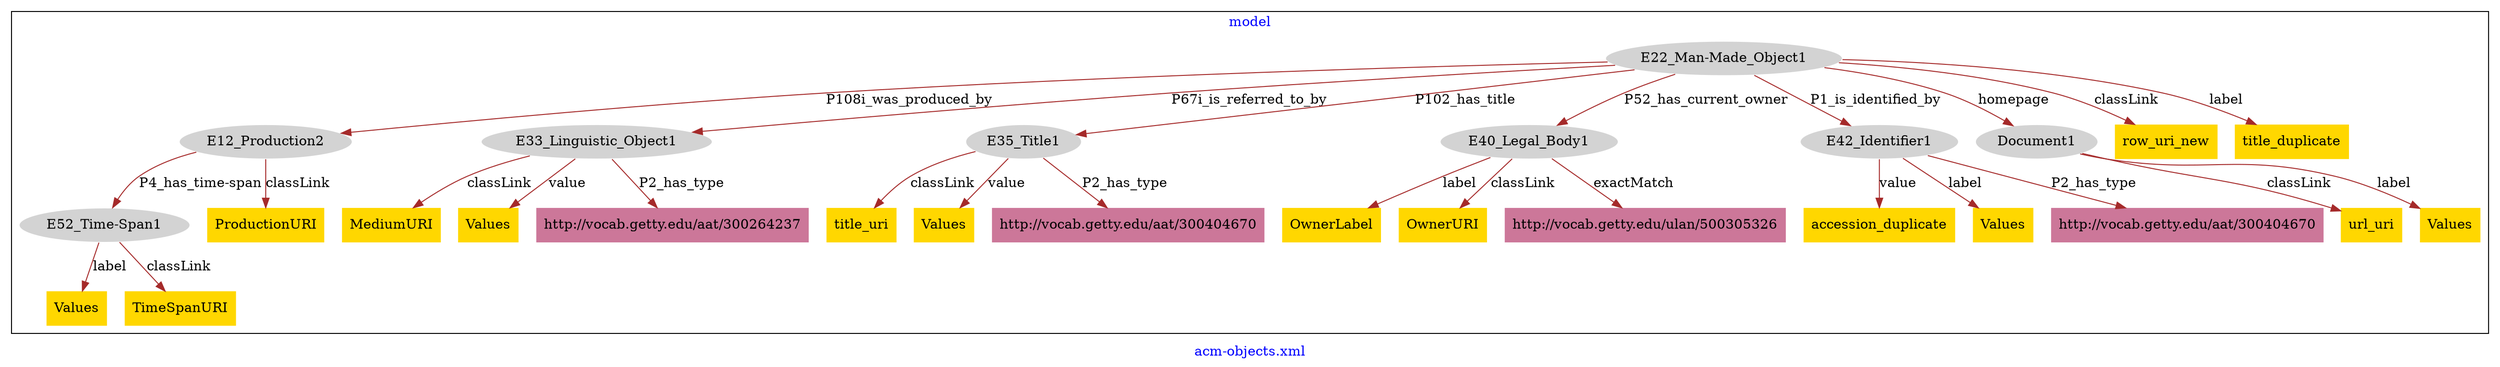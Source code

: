 digraph n0 {
fontcolor="blue"
remincross="true"
label="acm-objects.xml"
subgraph cluster {
label="model"
n2[style="filled",color="white",fillcolor="lightgray",label="E12_Production2"];
n3[style="filled",color="white",fillcolor="lightgray",label="E52_Time-Span1"];
n4[style="filled",color="white",fillcolor="lightgray",label="E22_Man-Made_Object1"];
n5[style="filled",color="white",fillcolor="lightgray",label="E33_Linguistic_Object1"];
n6[style="filled",color="white",fillcolor="lightgray",label="E35_Title1"];
n7[style="filled",color="white",fillcolor="lightgray",label="E40_Legal_Body1"];
n8[style="filled",color="white",fillcolor="lightgray",label="E42_Identifier1"];
n9[style="filled",color="white",fillcolor="lightgray",label="Document1"];
n10[shape="plaintext",style="filled",fillcolor="gold",label="row_uri_new"];
n11[shape="plaintext",style="filled",fillcolor="gold",label="title_uri"];
n12[shape="plaintext",style="filled",fillcolor="gold",label="OwnerLabel"];
n13[shape="plaintext",style="filled",fillcolor="gold",label="Values"];
n14[shape="plaintext",style="filled",fillcolor="gold",label="accession_duplicate"];
n15[shape="plaintext",style="filled",fillcolor="gold",label="MediumURI"];
n16[shape="plaintext",style="filled",fillcolor="gold",label="Values"];
n17[shape="plaintext",style="filled",fillcolor="gold",label="url_uri"];
n18[shape="plaintext",style="filled",fillcolor="gold",label="Values"];
n19[shape="plaintext",style="filled",fillcolor="gold",label="Values"];
n20[shape="plaintext",style="filled",fillcolor="gold",label="Values"];
n21[shape="plaintext",style="filled",fillcolor="gold",label="OwnerURI"];
n22[shape="plaintext",style="filled",fillcolor="gold",label="title_duplicate"];
n23[shape="plaintext",style="filled",fillcolor="gold",label="TimeSpanURI"];
n24[shape="plaintext",style="filled",fillcolor="gold",label="ProductionURI"];
n25[shape="plaintext",style="filled",fillcolor="#CC7799",label="http://vocab.getty.edu/aat/300404670"];
n26[shape="plaintext",style="filled",fillcolor="#CC7799",label="http://vocab.getty.edu/ulan/500305326"];
n27[shape="plaintext",style="filled",fillcolor="#CC7799",label="http://vocab.getty.edu/aat/300404670"];
n28[shape="plaintext",style="filled",fillcolor="#CC7799",label="http://vocab.getty.edu/aat/300264237"];
}
n2 -> n3[color="brown",fontcolor="black",label="P4_has_time-span"]
n4 -> n2[color="brown",fontcolor="black",label="P108i_was_produced_by"]
n4 -> n5[color="brown",fontcolor="black",label="P67i_is_referred_to_by"]
n4 -> n6[color="brown",fontcolor="black",label="P102_has_title"]
n4 -> n7[color="brown",fontcolor="black",label="P52_has_current_owner"]
n4 -> n8[color="brown",fontcolor="black",label="P1_is_identified_by"]
n4 -> n9[color="brown",fontcolor="black",label="homepage"]
n4 -> n10[color="brown",fontcolor="black",label="classLink"]
n6 -> n11[color="brown",fontcolor="black",label="classLink"]
n7 -> n12[color="brown",fontcolor="black",label="label"]
n6 -> n13[color="brown",fontcolor="black",label="value"]
n8 -> n14[color="brown",fontcolor="black",label="value"]
n5 -> n15[color="brown",fontcolor="black",label="classLink"]
n5 -> n16[color="brown",fontcolor="black",label="value"]
n9 -> n17[color="brown",fontcolor="black",label="classLink"]
n9 -> n18[color="brown",fontcolor="black",label="label"]
n3 -> n19[color="brown",fontcolor="black",label="label"]
n8 -> n20[color="brown",fontcolor="black",label="label"]
n7 -> n21[color="brown",fontcolor="black",label="classLink"]
n4 -> n22[color="brown",fontcolor="black",label="label"]
n3 -> n23[color="brown",fontcolor="black",label="classLink"]
n2 -> n24[color="brown",fontcolor="black",label="classLink"]
n6 -> n25[color="brown",fontcolor="black",label="P2_has_type"]
n7 -> n26[color="brown",fontcolor="black",label="exactMatch"]
n8 -> n27[color="brown",fontcolor="black",label="P2_has_type"]
n5 -> n28[color="brown",fontcolor="black",label="P2_has_type"]
}
